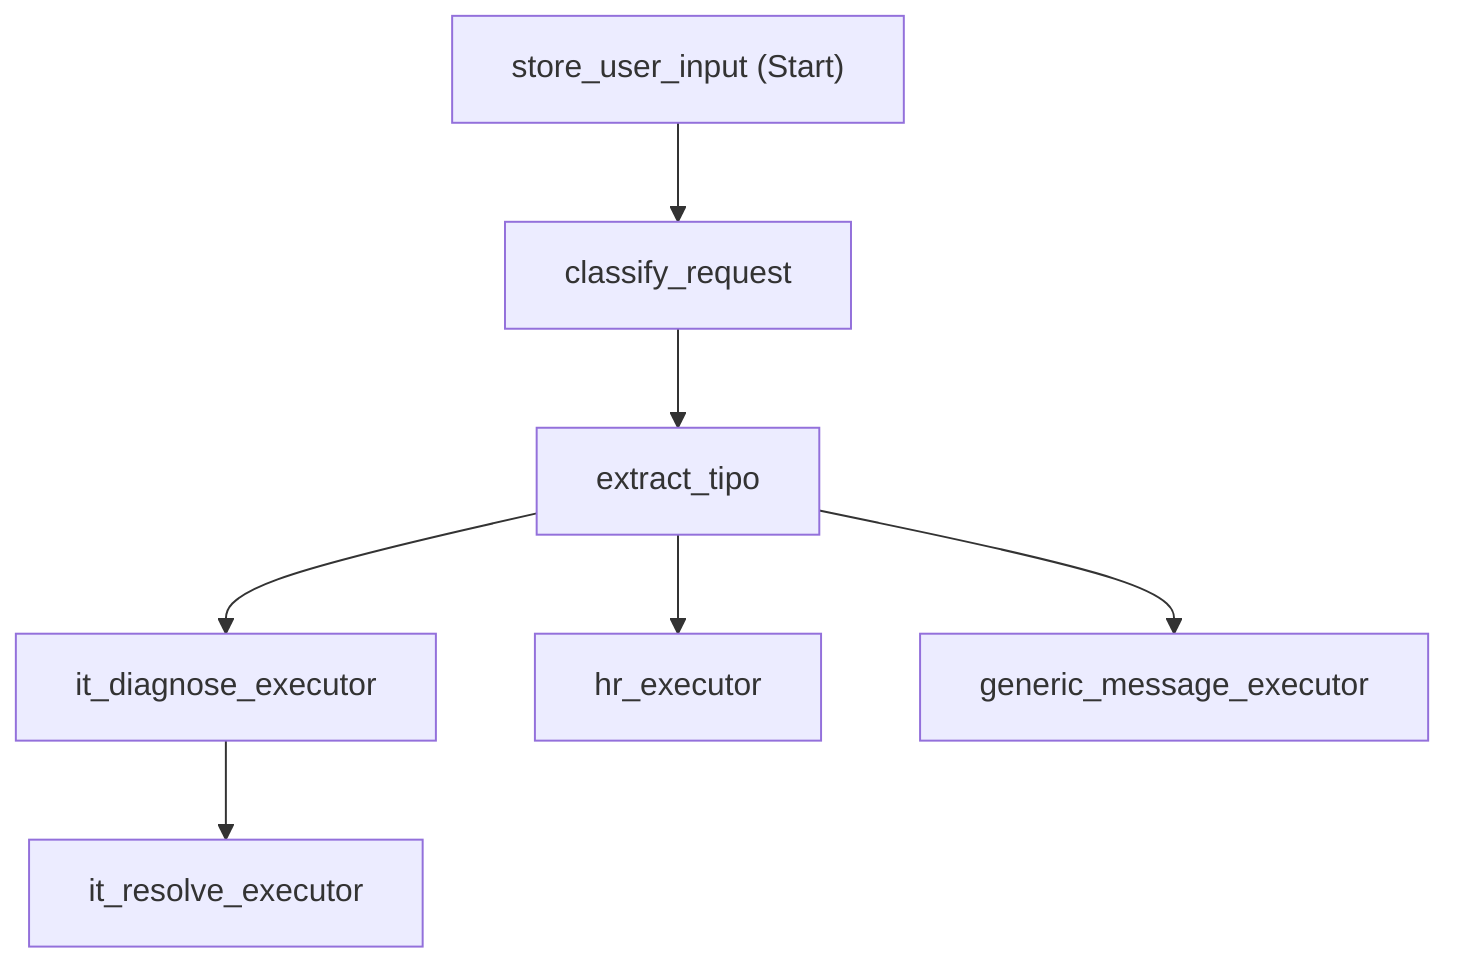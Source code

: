 flowchart TD
  store_user_input["store_user_input (Start)"];
  classify_request["classify_request"];
  extract_tipo["extract_tipo"];
  it_diagnose_executor["it_diagnose_executor"];
  hr_executor["hr_executor"];
  generic_message_executor["generic_message_executor"];
  it_resolve_executor["it_resolve_executor"];
  store_user_input --> classify_request;
  classify_request --> extract_tipo;
  extract_tipo --> it_diagnose_executor;
  extract_tipo --> hr_executor;
  extract_tipo --> generic_message_executor;
  it_diagnose_executor --> it_resolve_executor;